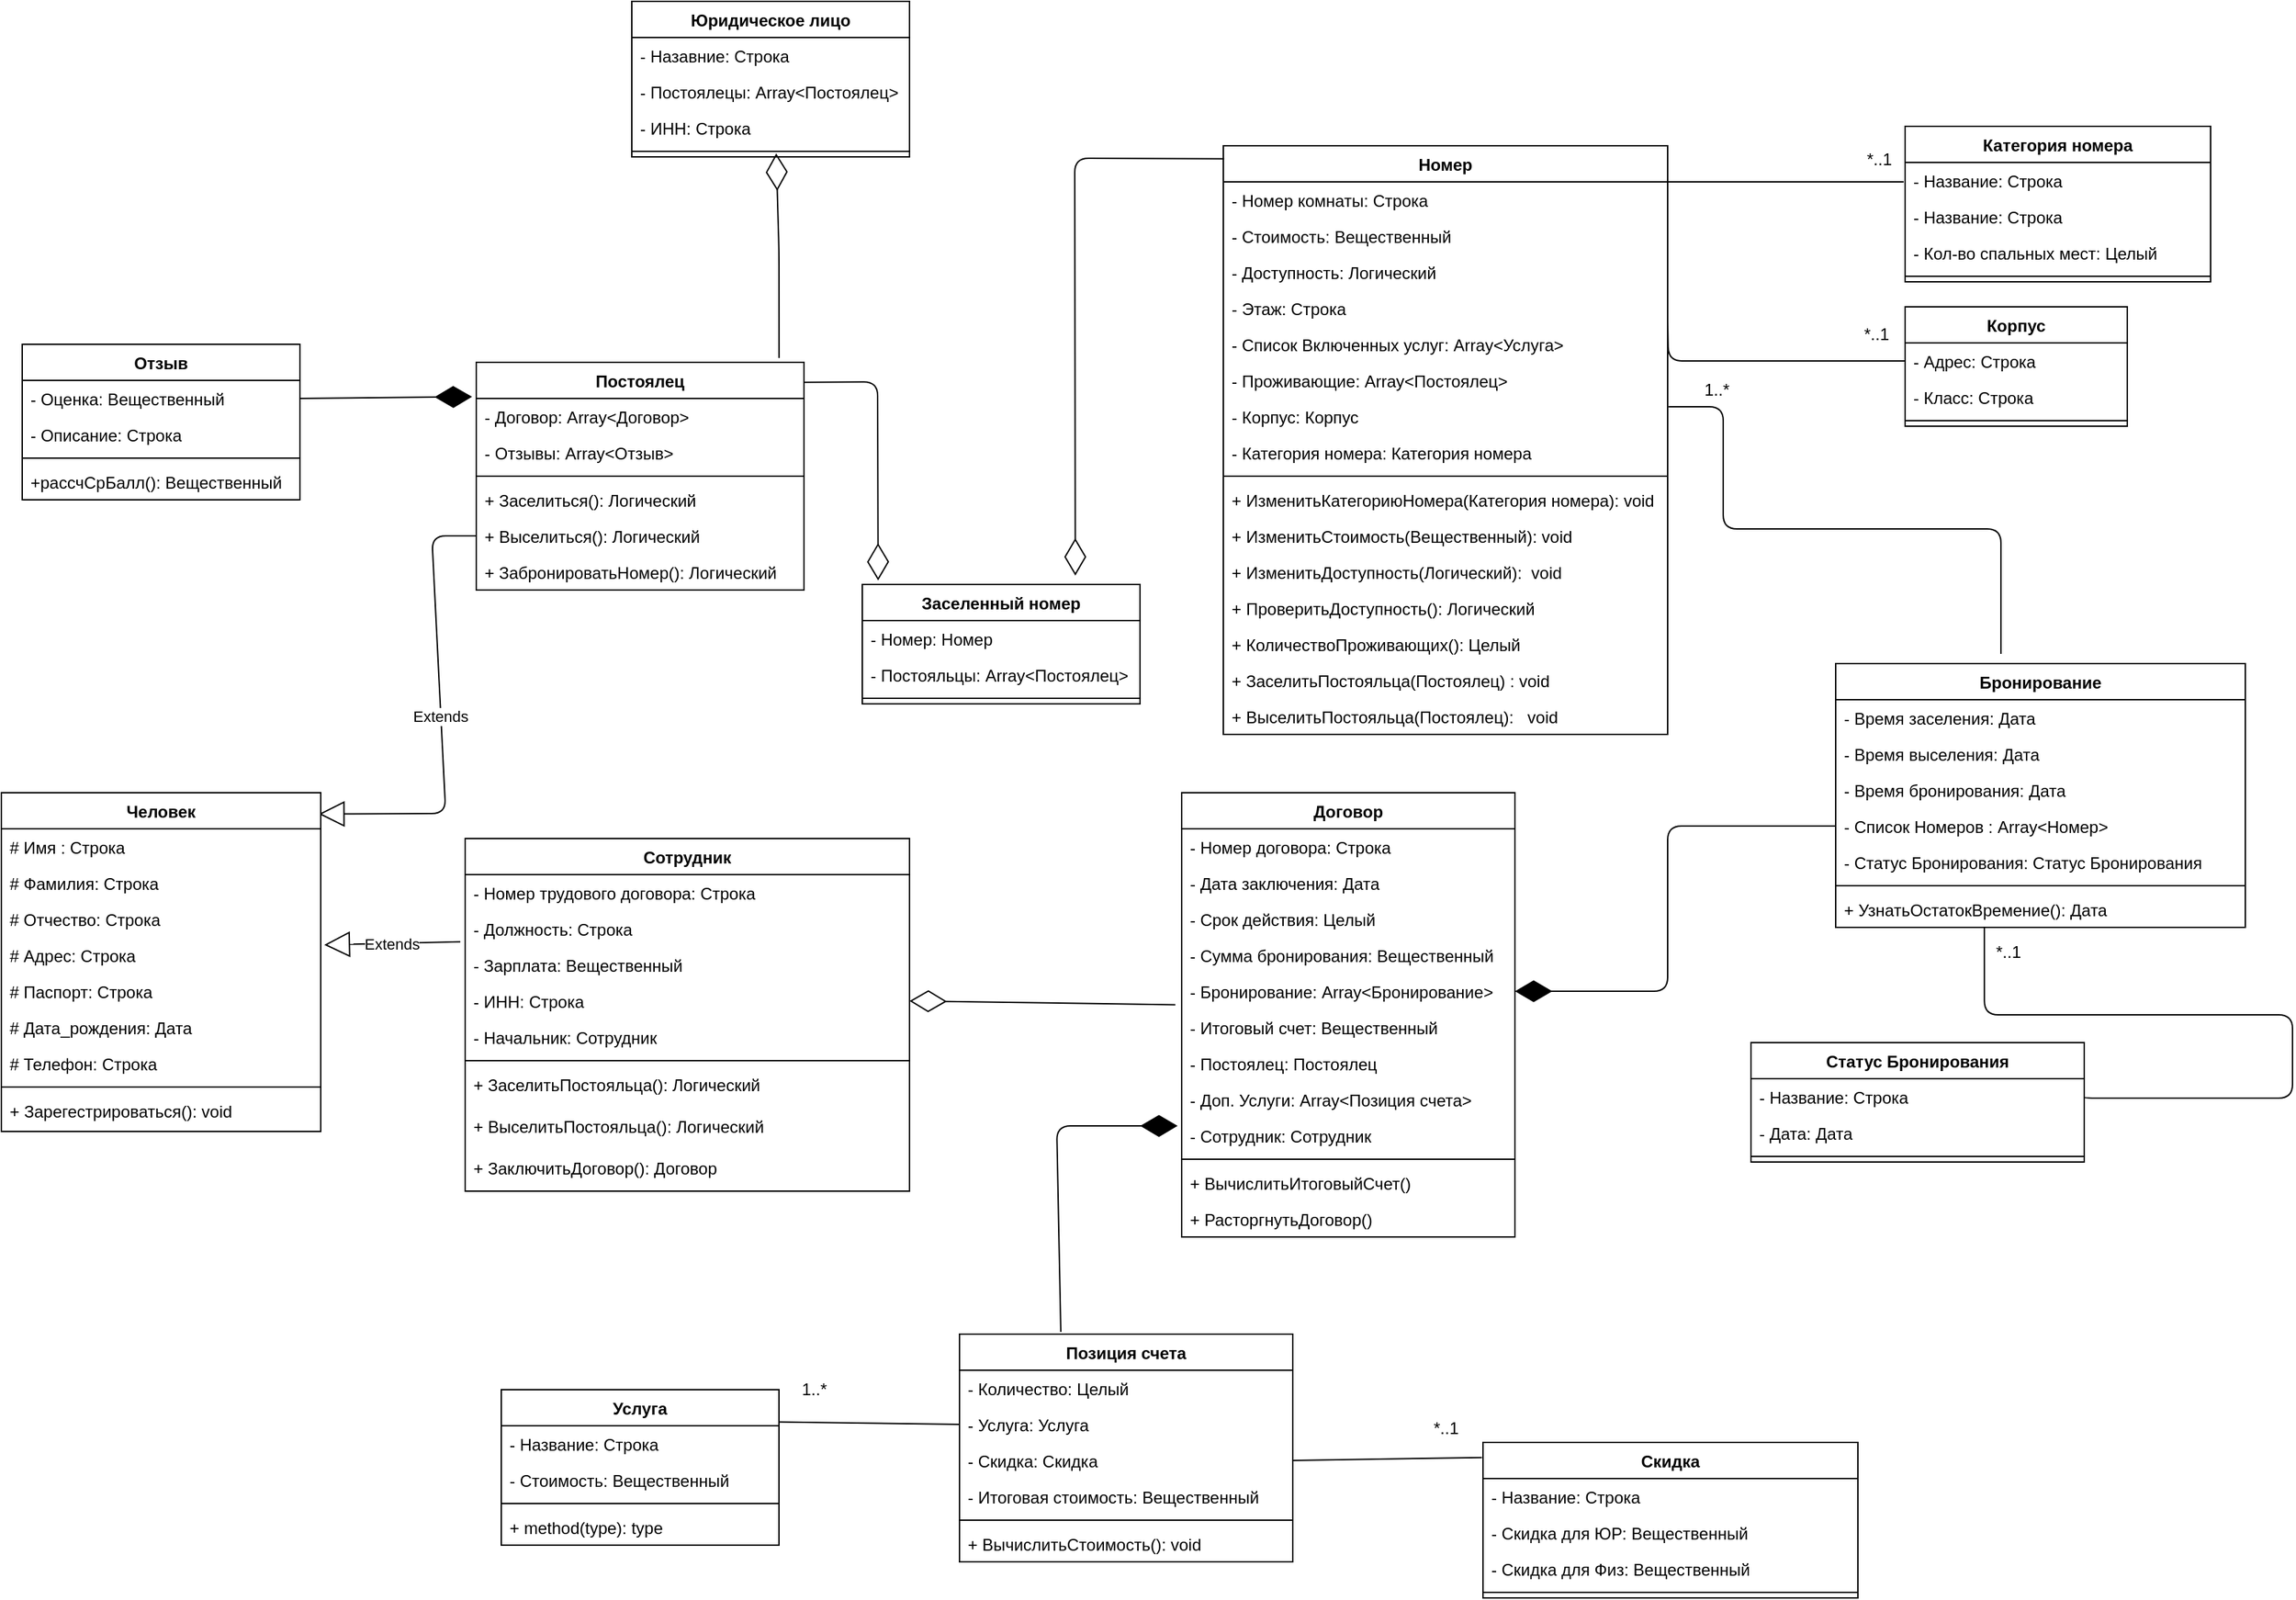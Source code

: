 <mxfile version="13.8.3" type="github">
  <diagram id="EH85qzDWQVyfbXiuArrS" name="ClassDiagram">
    <mxGraphModel dx="1680" dy="1626" grid="1" gridSize="10" guides="1" tooltips="1" connect="1" arrows="1" fold="1" page="1" pageScale="1" pageWidth="827" pageHeight="1169" math="0" shadow="0">
      <root>
        <mxCell id="0" />
        <mxCell id="1" parent="0" />
        <mxCell id="75Pp35tg5ylx49S4lADa-1" value="Номер" style="swimlane;fontStyle=1;align=center;verticalAlign=top;childLayout=stackLayout;horizontal=1;startSize=26;horizontalStack=0;resizeParent=1;resizeParentMax=0;resizeLast=0;collapsible=1;marginBottom=0;" parent="1" vertex="1">
          <mxGeometry x="640" y="14" width="320" height="424" as="geometry" />
        </mxCell>
        <mxCell id="75Pp35tg5ylx49S4lADa-2" value="- Номер комнаты: Строка" style="text;strokeColor=none;fillColor=none;align=left;verticalAlign=top;spacingLeft=4;spacingRight=4;overflow=hidden;rotatable=0;points=[[0,0.5],[1,0.5]];portConstraint=eastwest;" parent="75Pp35tg5ylx49S4lADa-1" vertex="1">
          <mxGeometry y="26" width="320" height="26" as="geometry" />
        </mxCell>
        <mxCell id="75Pp35tg5ylx49S4lADa-46" value="- Стоимость: Вещественный" style="text;strokeColor=none;fillColor=none;align=left;verticalAlign=top;spacingLeft=4;spacingRight=4;overflow=hidden;rotatable=0;points=[[0,0.5],[1,0.5]];portConstraint=eastwest;" parent="75Pp35tg5ylx49S4lADa-1" vertex="1">
          <mxGeometry y="52" width="320" height="26" as="geometry" />
        </mxCell>
        <mxCell id="T7MyWOEh3WLNHHNDLz0Q-10" value="- Доступность: Логический" style="text;strokeColor=none;fillColor=none;align=left;verticalAlign=top;spacingLeft=4;spacingRight=4;overflow=hidden;rotatable=0;points=[[0,0.5],[1,0.5]];portConstraint=eastwest;" parent="75Pp35tg5ylx49S4lADa-1" vertex="1">
          <mxGeometry y="78" width="320" height="26" as="geometry" />
        </mxCell>
        <mxCell id="75Pp35tg5ylx49S4lADa-45" value="- Этаж: Строка" style="text;strokeColor=none;fillColor=none;align=left;verticalAlign=top;spacingLeft=4;spacingRight=4;overflow=hidden;rotatable=0;points=[[0,0.5],[1,0.5]];portConstraint=eastwest;" parent="75Pp35tg5ylx49S4lADa-1" vertex="1">
          <mxGeometry y="104" width="320" height="26" as="geometry" />
        </mxCell>
        <mxCell id="T7MyWOEh3WLNHHNDLz0Q-55" value="- Список Включенных услуг: Array&lt;Услуга&gt;" style="text;strokeColor=none;fillColor=none;align=left;verticalAlign=top;spacingLeft=4;spacingRight=4;overflow=hidden;rotatable=0;points=[[0,0.5],[1,0.5]];portConstraint=eastwest;" parent="75Pp35tg5ylx49S4lADa-1" vertex="1">
          <mxGeometry y="130" width="320" height="26" as="geometry" />
        </mxCell>
        <mxCell id="T7MyWOEh3WLNHHNDLz0Q-24" value="- Проживающие: Array&lt;Постоялец&gt;" style="text;strokeColor=none;fillColor=none;align=left;verticalAlign=top;spacingLeft=4;spacingRight=4;overflow=hidden;rotatable=0;points=[[0,0.5],[1,0.5]];portConstraint=eastwest;" parent="75Pp35tg5ylx49S4lADa-1" vertex="1">
          <mxGeometry y="156" width="320" height="26" as="geometry" />
        </mxCell>
        <mxCell id="75Pp35tg5ylx49S4lADa-48" value="- Корпус: Корпус" style="text;strokeColor=none;fillColor=none;align=left;verticalAlign=top;spacingLeft=4;spacingRight=4;overflow=hidden;rotatable=0;points=[[0,0.5],[1,0.5]];portConstraint=eastwest;" parent="75Pp35tg5ylx49S4lADa-1" vertex="1">
          <mxGeometry y="182" width="320" height="26" as="geometry" />
        </mxCell>
        <mxCell id="T7MyWOEh3WLNHHNDLz0Q-11" value="- Категория номера: Категория номера" style="text;strokeColor=none;fillColor=none;align=left;verticalAlign=top;spacingLeft=4;spacingRight=4;overflow=hidden;rotatable=0;points=[[0,0.5],[1,0.5]];portConstraint=eastwest;" parent="75Pp35tg5ylx49S4lADa-1" vertex="1">
          <mxGeometry y="208" width="320" height="26" as="geometry" />
        </mxCell>
        <mxCell id="75Pp35tg5ylx49S4lADa-3" value="" style="line;strokeWidth=1;fillColor=none;align=left;verticalAlign=middle;spacingTop=-1;spacingLeft=3;spacingRight=3;rotatable=0;labelPosition=right;points=[];portConstraint=eastwest;" parent="75Pp35tg5ylx49S4lADa-1" vertex="1">
          <mxGeometry y="234" width="320" height="8" as="geometry" />
        </mxCell>
        <mxCell id="75Pp35tg5ylx49S4lADa-4" value="+ ИзменитьКатегориюНомера(Категория номера): void" style="text;strokeColor=none;fillColor=none;align=left;verticalAlign=top;spacingLeft=4;spacingRight=4;overflow=hidden;rotatable=0;points=[[0,0.5],[1,0.5]];portConstraint=eastwest;" parent="75Pp35tg5ylx49S4lADa-1" vertex="1">
          <mxGeometry y="242" width="320" height="26" as="geometry" />
        </mxCell>
        <mxCell id="T7MyWOEh3WLNHHNDLz0Q-13" value="+ ИзменитьСтоимость(Вещественный): void" style="text;strokeColor=none;fillColor=none;align=left;verticalAlign=top;spacingLeft=4;spacingRight=4;overflow=hidden;rotatable=0;points=[[0,0.5],[1,0.5]];portConstraint=eastwest;" parent="75Pp35tg5ylx49S4lADa-1" vertex="1">
          <mxGeometry y="268" width="320" height="26" as="geometry" />
        </mxCell>
        <mxCell id="T7MyWOEh3WLNHHNDLz0Q-14" value="+ ИзменитьДоступность(Логический):  void" style="text;strokeColor=none;fillColor=none;align=left;verticalAlign=top;spacingLeft=4;spacingRight=4;overflow=hidden;rotatable=0;points=[[0,0.5],[1,0.5]];portConstraint=eastwest;" parent="75Pp35tg5ylx49S4lADa-1" vertex="1">
          <mxGeometry y="294" width="320" height="26" as="geometry" />
        </mxCell>
        <mxCell id="T7MyWOEh3WLNHHNDLz0Q-15" value="+ ПроверитьДоступность(): Логический" style="text;strokeColor=none;fillColor=none;align=left;verticalAlign=top;spacingLeft=4;spacingRight=4;overflow=hidden;rotatable=0;points=[[0,0.5],[1,0.5]];portConstraint=eastwest;" parent="75Pp35tg5ylx49S4lADa-1" vertex="1">
          <mxGeometry y="320" width="320" height="26" as="geometry" />
        </mxCell>
        <mxCell id="T7MyWOEh3WLNHHNDLz0Q-25" value="+ КоличествоПроживающих(): Целый" style="text;strokeColor=none;fillColor=none;align=left;verticalAlign=top;spacingLeft=4;spacingRight=4;overflow=hidden;rotatable=0;points=[[0,0.5],[1,0.5]];portConstraint=eastwest;" parent="75Pp35tg5ylx49S4lADa-1" vertex="1">
          <mxGeometry y="346" width="320" height="26" as="geometry" />
        </mxCell>
        <mxCell id="T7MyWOEh3WLNHHNDLz0Q-26" value="+ ЗаселитьПостояльца(Постоялец) : void" style="text;strokeColor=none;fillColor=none;align=left;verticalAlign=top;spacingLeft=4;spacingRight=4;overflow=hidden;rotatable=0;points=[[0,0.5],[1,0.5]];portConstraint=eastwest;" parent="75Pp35tg5ylx49S4lADa-1" vertex="1">
          <mxGeometry y="372" width="320" height="26" as="geometry" />
        </mxCell>
        <mxCell id="T7MyWOEh3WLNHHNDLz0Q-27" value="+ ВыселитьПостояльца(Постоялец):   void" style="text;strokeColor=none;fillColor=none;align=left;verticalAlign=top;spacingLeft=4;spacingRight=4;overflow=hidden;rotatable=0;points=[[0,0.5],[1,0.5]];portConstraint=eastwest;" parent="75Pp35tg5ylx49S4lADa-1" vertex="1">
          <mxGeometry y="398" width="320" height="26" as="geometry" />
        </mxCell>
        <mxCell id="T7MyWOEh3WLNHHNDLz0Q-1" value="Extends" style="endArrow=block;endSize=16;endFill=0;html=1;exitX=0;exitY=0.5;exitDx=0;exitDy=0;entryX=0.994;entryY=0.063;entryDx=0;entryDy=0;entryPerimeter=0;" parent="1" source="T7MyWOEh3WLNHHNDLz0Q-4" target="YIouu2c4t1Xl3zVNgRc_-1" edge="1">
          <mxGeometry width="160" relative="1" as="geometry">
            <mxPoint x="160" y="280" as="sourcePoint" />
            <mxPoint x="166" y="406" as="targetPoint" />
            <Array as="points">
              <mxPoint x="70" y="295" />
              <mxPoint x="80" y="495" />
            </Array>
          </mxGeometry>
        </mxCell>
        <mxCell id="T7MyWOEh3WLNHHNDLz0Q-6" value="Extends" style="endArrow=block;endSize=16;endFill=0;html=1;exitX=-0.011;exitY=0.862;exitDx=0;exitDy=0;entryX=1.011;entryY=0.215;entryDx=0;entryDy=0;entryPerimeter=0;exitPerimeter=0;" parent="1" source="YIouu2c4t1Xl3zVNgRc_-17" target="YIouu2c4t1Xl3zVNgRc_-8" edge="1">
          <mxGeometry width="160" relative="1" as="geometry">
            <mxPoint x="325.14" y="367" as="sourcePoint" />
            <mxPoint x="180.0" y="584.01" as="targetPoint" />
          </mxGeometry>
        </mxCell>
        <mxCell id="T7MyWOEh3WLNHHNDLz0Q-30" value="Бронирование" style="swimlane;fontStyle=1;align=center;verticalAlign=top;childLayout=stackLayout;horizontal=1;startSize=26;horizontalStack=0;resizeParent=1;resizeParentMax=0;resizeLast=0;collapsible=1;marginBottom=0;" parent="1" vertex="1">
          <mxGeometry x="1081" y="387" width="295" height="190" as="geometry" />
        </mxCell>
        <mxCell id="T7MyWOEh3WLNHHNDLz0Q-31" value="- Время заселения: Дата" style="text;strokeColor=none;fillColor=none;align=left;verticalAlign=top;spacingLeft=4;spacingRight=4;overflow=hidden;rotatable=0;points=[[0,0.5],[1,0.5]];portConstraint=eastwest;" parent="T7MyWOEh3WLNHHNDLz0Q-30" vertex="1">
          <mxGeometry y="26" width="295" height="26" as="geometry" />
        </mxCell>
        <mxCell id="T7MyWOEh3WLNHHNDLz0Q-36" value="- Время выселения: Дата" style="text;strokeColor=none;fillColor=none;align=left;verticalAlign=top;spacingLeft=4;spacingRight=4;overflow=hidden;rotatable=0;points=[[0,0.5],[1,0.5]];portConstraint=eastwest;" parent="T7MyWOEh3WLNHHNDLz0Q-30" vertex="1">
          <mxGeometry y="52" width="295" height="26" as="geometry" />
        </mxCell>
        <mxCell id="T7MyWOEh3WLNHHNDLz0Q-37" value="- Время бронирования: Дата" style="text;strokeColor=none;fillColor=none;align=left;verticalAlign=top;spacingLeft=4;spacingRight=4;overflow=hidden;rotatable=0;points=[[0,0.5],[1,0.5]];portConstraint=eastwest;" parent="T7MyWOEh3WLNHHNDLz0Q-30" vertex="1">
          <mxGeometry y="78" width="295" height="26" as="geometry" />
        </mxCell>
        <mxCell id="T7MyWOEh3WLNHHNDLz0Q-39" value="- Список Номеров : Array&lt;Номер&gt;" style="text;strokeColor=none;fillColor=none;align=left;verticalAlign=top;spacingLeft=4;spacingRight=4;overflow=hidden;rotatable=0;points=[[0,0.5],[1,0.5]];portConstraint=eastwest;" parent="T7MyWOEh3WLNHHNDLz0Q-30" vertex="1">
          <mxGeometry y="104" width="295" height="26" as="geometry" />
        </mxCell>
        <mxCell id="T7MyWOEh3WLNHHNDLz0Q-42" value="- Статус Бронирования: Статус Бронирования" style="text;strokeColor=none;fillColor=none;align=left;verticalAlign=top;spacingLeft=4;spacingRight=4;overflow=hidden;rotatable=0;points=[[0,0.5],[1,0.5]];portConstraint=eastwest;" parent="T7MyWOEh3WLNHHNDLz0Q-30" vertex="1">
          <mxGeometry y="130" width="295" height="26" as="geometry" />
        </mxCell>
        <mxCell id="T7MyWOEh3WLNHHNDLz0Q-32" value="" style="line;strokeWidth=1;fillColor=none;align=left;verticalAlign=middle;spacingTop=-1;spacingLeft=3;spacingRight=3;rotatable=0;labelPosition=right;points=[];portConstraint=eastwest;" parent="T7MyWOEh3WLNHHNDLz0Q-30" vertex="1">
          <mxGeometry y="156" width="295" height="8" as="geometry" />
        </mxCell>
        <mxCell id="T7MyWOEh3WLNHHNDLz0Q-35" value="+ УзнатьОстатокВремение(): Дата" style="text;strokeColor=none;fillColor=none;align=left;verticalAlign=top;spacingLeft=4;spacingRight=4;overflow=hidden;rotatable=0;points=[[0,0.5],[1,0.5]];portConstraint=eastwest;" parent="T7MyWOEh3WLNHHNDLz0Q-30" vertex="1">
          <mxGeometry y="164" width="295" height="26" as="geometry" />
        </mxCell>
        <mxCell id="T7MyWOEh3WLNHHNDLz0Q-17" value="Юридическое лицо" style="swimlane;fontStyle=1;align=center;verticalAlign=top;childLayout=stackLayout;horizontal=1;startSize=26;horizontalStack=0;resizeParent=1;resizeParentMax=0;resizeLast=0;collapsible=1;marginBottom=0;" parent="1" vertex="1">
          <mxGeometry x="214" y="-90" width="200" height="112" as="geometry" />
        </mxCell>
        <mxCell id="T7MyWOEh3WLNHHNDLz0Q-18" value="- Назавние: Строка" style="text;strokeColor=none;fillColor=none;align=left;verticalAlign=top;spacingLeft=4;spacingRight=4;overflow=hidden;rotatable=0;points=[[0,0.5],[1,0.5]];portConstraint=eastwest;" parent="T7MyWOEh3WLNHHNDLz0Q-17" vertex="1">
          <mxGeometry y="26" width="200" height="26" as="geometry" />
        </mxCell>
        <mxCell id="Jc_IYQ02b9zDn7LcylZJ-4" value="- Постоялецы: Array&lt;Постоялец&gt;" style="text;strokeColor=none;fillColor=none;align=left;verticalAlign=top;spacingLeft=4;spacingRight=4;overflow=hidden;rotatable=0;points=[[0,0.5],[1,0.5]];portConstraint=eastwest;" parent="T7MyWOEh3WLNHHNDLz0Q-17" vertex="1">
          <mxGeometry y="52" width="200" height="26" as="geometry" />
        </mxCell>
        <mxCell id="T7MyWOEh3WLNHHNDLz0Q-19" value="- ИНН: Строка" style="text;strokeColor=none;fillColor=none;align=left;verticalAlign=top;spacingLeft=4;spacingRight=4;overflow=hidden;rotatable=0;points=[[0,0.5],[1,0.5]];portConstraint=eastwest;" parent="T7MyWOEh3WLNHHNDLz0Q-17" vertex="1">
          <mxGeometry y="78" width="200" height="26" as="geometry" />
        </mxCell>
        <mxCell id="T7MyWOEh3WLNHHNDLz0Q-21" value="" style="line;strokeWidth=1;fillColor=none;align=left;verticalAlign=middle;spacingTop=-1;spacingLeft=3;spacingRight=3;rotatable=0;labelPosition=right;points=[];portConstraint=eastwest;" parent="T7MyWOEh3WLNHHNDLz0Q-17" vertex="1">
          <mxGeometry y="104" width="200" height="8" as="geometry" />
        </mxCell>
        <mxCell id="75Pp35tg5ylx49S4lADa-49" value="Категория номера" style="swimlane;fontStyle=1;align=center;verticalAlign=top;childLayout=stackLayout;horizontal=1;startSize=26;horizontalStack=0;resizeParent=1;resizeParentMax=0;resizeLast=0;collapsible=1;marginBottom=0;" parent="1" vertex="1">
          <mxGeometry x="1131" width="220" height="112" as="geometry" />
        </mxCell>
        <mxCell id="Jc_IYQ02b9zDn7LcylZJ-35" value="- Название: Строка" style="text;strokeColor=none;fillColor=none;align=left;verticalAlign=top;spacingLeft=4;spacingRight=4;overflow=hidden;rotatable=0;points=[[0,0.5],[1,0.5]];portConstraint=eastwest;" parent="75Pp35tg5ylx49S4lADa-49" vertex="1">
          <mxGeometry y="26" width="220" height="26" as="geometry" />
        </mxCell>
        <mxCell id="75Pp35tg5ylx49S4lADa-50" value="- Название: Строка" style="text;strokeColor=none;fillColor=none;align=left;verticalAlign=top;spacingLeft=4;spacingRight=4;overflow=hidden;rotatable=0;points=[[0,0.5],[1,0.5]];portConstraint=eastwest;" parent="75Pp35tg5ylx49S4lADa-49" vertex="1">
          <mxGeometry y="52" width="220" height="26" as="geometry" />
        </mxCell>
        <mxCell id="75Pp35tg5ylx49S4lADa-53" value="- Кол-во спальных мест: Целый" style="text;strokeColor=none;fillColor=none;align=left;verticalAlign=top;spacingLeft=4;spacingRight=4;overflow=hidden;rotatable=0;points=[[0,0.5],[1,0.5]];portConstraint=eastwest;" parent="75Pp35tg5ylx49S4lADa-49" vertex="1">
          <mxGeometry y="78" width="220" height="26" as="geometry" />
        </mxCell>
        <mxCell id="75Pp35tg5ylx49S4lADa-51" value="" style="line;strokeWidth=1;fillColor=none;align=left;verticalAlign=middle;spacingTop=-1;spacingLeft=3;spacingRight=3;rotatable=0;labelPosition=right;points=[];portConstraint=eastwest;" parent="75Pp35tg5ylx49S4lADa-49" vertex="1">
          <mxGeometry y="104" width="220" height="8" as="geometry" />
        </mxCell>
        <mxCell id="T7MyWOEh3WLNHHNDLz0Q-43" value="Статус Бронирования" style="swimlane;fontStyle=1;align=center;verticalAlign=top;childLayout=stackLayout;horizontal=1;startSize=26;horizontalStack=0;resizeParent=1;resizeParentMax=0;resizeLast=0;collapsible=1;marginBottom=0;" parent="1" vertex="1">
          <mxGeometry x="1020" y="660" width="240" height="86" as="geometry" />
        </mxCell>
        <mxCell id="T7MyWOEh3WLNHHNDLz0Q-47" value="- Название: Строка" style="text;strokeColor=none;fillColor=none;align=left;verticalAlign=top;spacingLeft=4;spacingRight=4;overflow=hidden;rotatable=0;points=[[0,0.5],[1,0.5]];portConstraint=eastwest;" parent="T7MyWOEh3WLNHHNDLz0Q-43" vertex="1">
          <mxGeometry y="26" width="240" height="26" as="geometry" />
        </mxCell>
        <mxCell id="T7MyWOEh3WLNHHNDLz0Q-48" value="- Дата: Дата" style="text;strokeColor=none;fillColor=none;align=left;verticalAlign=top;spacingLeft=4;spacingRight=4;overflow=hidden;rotatable=0;points=[[0,0.5],[1,0.5]];portConstraint=eastwest;" parent="T7MyWOEh3WLNHHNDLz0Q-43" vertex="1">
          <mxGeometry y="52" width="240" height="26" as="geometry" />
        </mxCell>
        <mxCell id="T7MyWOEh3WLNHHNDLz0Q-45" value="" style="line;strokeWidth=1;fillColor=none;align=left;verticalAlign=middle;spacingTop=-1;spacingLeft=3;spacingRight=3;rotatable=0;labelPosition=right;points=[];portConstraint=eastwest;" parent="T7MyWOEh3WLNHHNDLz0Q-43" vertex="1">
          <mxGeometry y="78" width="240" height="8" as="geometry" />
        </mxCell>
        <mxCell id="T7MyWOEh3WLNHHNDLz0Q-70" value="" style="endArrow=none;html=1;entryX=0;entryY=0.5;entryDx=0;entryDy=0;exitX=0.995;exitY=-0.108;exitDx=0;exitDy=0;exitPerimeter=0;" parent="1" source="T7MyWOEh3WLNHHNDLz0Q-61" target="T7MyWOEh3WLNHHNDLz0Q-68" edge="1">
          <mxGeometry width="50" height="50" relative="1" as="geometry">
            <mxPoint x="390" y="1010" as="sourcePoint" />
            <mxPoint x="440" y="960" as="targetPoint" />
          </mxGeometry>
        </mxCell>
        <mxCell id="T7MyWOEh3WLNHHNDLz0Q-71" value="" style="endArrow=none;html=1;entryX=-0.003;entryY=0.097;entryDx=0;entryDy=0;exitX=1;exitY=0.5;exitDx=0;exitDy=0;entryPerimeter=0;" parent="1" source="T7MyWOEh3WLNHHNDLz0Q-69" target="75Pp35tg5ylx49S4lADa-17" edge="1">
          <mxGeometry width="50" height="50" relative="1" as="geometry">
            <mxPoint x="700.0" y="923.998" as="sourcePoint" />
            <mxPoint x="805.2" y="1000.55" as="targetPoint" />
          </mxGeometry>
        </mxCell>
        <mxCell id="75Pp35tg5ylx49S4lADa-9" value="Отзыв" style="swimlane;fontStyle=1;align=center;verticalAlign=top;childLayout=stackLayout;horizontal=1;startSize=26;horizontalStack=0;resizeParent=1;resizeParentMax=0;resizeLast=0;collapsible=1;marginBottom=0;" parent="1" vertex="1">
          <mxGeometry x="-225" y="157" width="200" height="112" as="geometry" />
        </mxCell>
        <mxCell id="75Pp35tg5ylx49S4lADa-10" value="- Оценка: Вещественный" style="text;strokeColor=none;fillColor=none;align=left;verticalAlign=top;spacingLeft=4;spacingRight=4;overflow=hidden;rotatable=0;points=[[0,0.5],[1,0.5]];portConstraint=eastwest;" parent="75Pp35tg5ylx49S4lADa-9" vertex="1">
          <mxGeometry y="26" width="200" height="26" as="geometry" />
        </mxCell>
        <mxCell id="T7MyWOEh3WLNHHNDLz0Q-2" value="- Описание: Строка" style="text;strokeColor=none;fillColor=none;align=left;verticalAlign=top;spacingLeft=4;spacingRight=4;overflow=hidden;rotatable=0;points=[[0,0.5],[1,0.5]];portConstraint=eastwest;" parent="75Pp35tg5ylx49S4lADa-9" vertex="1">
          <mxGeometry y="52" width="200" height="26" as="geometry" />
        </mxCell>
        <mxCell id="75Pp35tg5ylx49S4lADa-11" value="" style="line;strokeWidth=1;fillColor=none;align=left;verticalAlign=middle;spacingTop=-1;spacingLeft=3;spacingRight=3;rotatable=0;labelPosition=right;points=[];portConstraint=eastwest;" parent="75Pp35tg5ylx49S4lADa-9" vertex="1">
          <mxGeometry y="78" width="200" height="8" as="geometry" />
        </mxCell>
        <mxCell id="75Pp35tg5ylx49S4lADa-12" value="+рассчСрБалл(): Вещественный" style="text;strokeColor=none;fillColor=none;align=left;verticalAlign=top;spacingLeft=4;spacingRight=4;overflow=hidden;rotatable=0;points=[[0,0.5],[1,0.5]];portConstraint=eastwest;" parent="75Pp35tg5ylx49S4lADa-9" vertex="1">
          <mxGeometry y="86" width="200" height="26" as="geometry" />
        </mxCell>
        <mxCell id="75Pp35tg5ylx49S4lADa-13" value="Постоялец" style="swimlane;fontStyle=1;align=center;verticalAlign=top;childLayout=stackLayout;horizontal=1;startSize=26;horizontalStack=0;resizeParent=1;resizeParentMax=0;resizeLast=0;collapsible=1;marginBottom=0;" parent="1" vertex="1">
          <mxGeometry x="102" y="170" width="236" height="164" as="geometry" />
        </mxCell>
        <mxCell id="Jc_IYQ02b9zDn7LcylZJ-14" value="- Договор: Array&lt;Договор&gt;" style="text;strokeColor=none;fillColor=none;align=left;verticalAlign=top;spacingLeft=4;spacingRight=4;overflow=hidden;rotatable=0;points=[[0,0.5],[1,0.5]];portConstraint=eastwest;" parent="75Pp35tg5ylx49S4lADa-13" vertex="1">
          <mxGeometry y="26" width="236" height="26" as="geometry" />
        </mxCell>
        <mxCell id="Jc_IYQ02b9zDn7LcylZJ-5" value="- Отзывы: Array&lt;Отзыв&gt;" style="text;strokeColor=none;fillColor=none;align=left;verticalAlign=top;spacingLeft=4;spacingRight=4;overflow=hidden;rotatable=0;points=[[0,0.5],[1,0.5]];portConstraint=eastwest;" parent="75Pp35tg5ylx49S4lADa-13" vertex="1">
          <mxGeometry y="52" width="236" height="26" as="geometry" />
        </mxCell>
        <mxCell id="75Pp35tg5ylx49S4lADa-15" value="" style="line;strokeWidth=1;fillColor=none;align=left;verticalAlign=middle;spacingTop=-1;spacingLeft=3;spacingRight=3;rotatable=0;labelPosition=right;points=[];portConstraint=eastwest;" parent="75Pp35tg5ylx49S4lADa-13" vertex="1">
          <mxGeometry y="78" width="236" height="8" as="geometry" />
        </mxCell>
        <mxCell id="75Pp35tg5ylx49S4lADa-16" value="+ Заселиться(): Логический" style="text;strokeColor=none;fillColor=none;align=left;verticalAlign=top;spacingLeft=4;spacingRight=4;overflow=hidden;rotatable=0;points=[[0,0.5],[1,0.5]];portConstraint=eastwest;" parent="75Pp35tg5ylx49S4lADa-13" vertex="1">
          <mxGeometry y="86" width="236" height="26" as="geometry" />
        </mxCell>
        <mxCell id="T7MyWOEh3WLNHHNDLz0Q-4" value="+ Выселиться(): Логический" style="text;strokeColor=none;fillColor=none;align=left;verticalAlign=top;spacingLeft=4;spacingRight=4;overflow=hidden;rotatable=0;points=[[0,0.5],[1,0.5]];portConstraint=eastwest;" parent="75Pp35tg5ylx49S4lADa-13" vertex="1">
          <mxGeometry y="112" width="236" height="26" as="geometry" />
        </mxCell>
        <mxCell id="T7MyWOEh3WLNHHNDLz0Q-5" value="+ ЗабронироватьНомер(): Логический" style="text;strokeColor=none;fillColor=none;align=left;verticalAlign=top;spacingLeft=4;spacingRight=4;overflow=hidden;rotatable=0;points=[[0,0.5],[1,0.5]];portConstraint=eastwest;" parent="75Pp35tg5ylx49S4lADa-13" vertex="1">
          <mxGeometry y="138" width="236" height="26" as="geometry" />
        </mxCell>
        <mxCell id="75Pp35tg5ylx49S4lADa-21" value="Договор" style="swimlane;fontStyle=1;align=center;verticalAlign=top;childLayout=stackLayout;horizontal=1;startSize=26;horizontalStack=0;resizeParent=1;resizeParentMax=0;resizeLast=0;collapsible=1;marginBottom=0;" parent="1" vertex="1">
          <mxGeometry x="610" y="480" width="240" height="320" as="geometry" />
        </mxCell>
        <mxCell id="75Pp35tg5ylx49S4lADa-22" value="- Номер договора: Строка" style="text;strokeColor=none;fillColor=none;align=left;verticalAlign=top;spacingLeft=4;spacingRight=4;overflow=hidden;rotatable=0;points=[[0,0.5],[1,0.5]];portConstraint=eastwest;" parent="75Pp35tg5ylx49S4lADa-21" vertex="1">
          <mxGeometry y="26" width="240" height="26" as="geometry" />
        </mxCell>
        <mxCell id="75Pp35tg5ylx49S4lADa-29" value="- Дата заключения: Дата" style="text;strokeColor=none;fillColor=none;align=left;verticalAlign=top;spacingLeft=4;spacingRight=4;overflow=hidden;rotatable=0;points=[[0,0.5],[1,0.5]];portConstraint=eastwest;" parent="75Pp35tg5ylx49S4lADa-21" vertex="1">
          <mxGeometry y="52" width="240" height="26" as="geometry" />
        </mxCell>
        <mxCell id="75Pp35tg5ylx49S4lADa-30" value="- Срок действия: Целый" style="text;strokeColor=none;fillColor=none;align=left;verticalAlign=top;spacingLeft=4;spacingRight=4;overflow=hidden;rotatable=0;points=[[0,0.5],[1,0.5]];portConstraint=eastwest;" parent="75Pp35tg5ylx49S4lADa-21" vertex="1">
          <mxGeometry y="78" width="240" height="26" as="geometry" />
        </mxCell>
        <mxCell id="75Pp35tg5ylx49S4lADa-31" value="- Сумма бронирования: Вещественный" style="text;strokeColor=none;fillColor=none;align=left;verticalAlign=top;spacingLeft=4;spacingRight=4;overflow=hidden;rotatable=0;points=[[0,0.5],[1,0.5]];portConstraint=eastwest;" parent="75Pp35tg5ylx49S4lADa-21" vertex="1">
          <mxGeometry y="104" width="240" height="26" as="geometry" />
        </mxCell>
        <mxCell id="Jc_IYQ02b9zDn7LcylZJ-19" value="- Бронирование: Array&lt;Бронирование&gt;" style="text;strokeColor=none;fillColor=none;align=left;verticalAlign=top;spacingLeft=4;spacingRight=4;overflow=hidden;rotatable=0;points=[[0,0.5],[1,0.5]];portConstraint=eastwest;" parent="75Pp35tg5ylx49S4lADa-21" vertex="1">
          <mxGeometry y="130" width="240" height="26" as="geometry" />
        </mxCell>
        <mxCell id="75Pp35tg5ylx49S4lADa-32" value="- Итоговый счет: Вещественный" style="text;strokeColor=none;fillColor=none;align=left;verticalAlign=top;spacingLeft=4;spacingRight=4;overflow=hidden;rotatable=0;points=[[0,0.5],[1,0.5]];portConstraint=eastwest;" parent="75Pp35tg5ylx49S4lADa-21" vertex="1">
          <mxGeometry y="156" width="240" height="26" as="geometry" />
        </mxCell>
        <mxCell id="75Pp35tg5ylx49S4lADa-43" value="- Постоялец: Постоялец" style="text;strokeColor=none;fillColor=none;align=left;verticalAlign=top;spacingLeft=4;spacingRight=4;overflow=hidden;rotatable=0;points=[[0,0.5],[1,0.5]];portConstraint=eastwest;" parent="75Pp35tg5ylx49S4lADa-21" vertex="1">
          <mxGeometry y="182" width="240" height="26" as="geometry" />
        </mxCell>
        <mxCell id="T7MyWOEh3WLNHHNDLz0Q-73" value="- Доп. Услуги: Array&lt;Позиция счета&gt;" style="text;strokeColor=none;fillColor=none;align=left;verticalAlign=top;spacingLeft=4;spacingRight=4;overflow=hidden;rotatable=0;points=[[0,0.5],[1,0.5]];portConstraint=eastwest;" parent="75Pp35tg5ylx49S4lADa-21" vertex="1">
          <mxGeometry y="208" width="240" height="26" as="geometry" />
        </mxCell>
        <mxCell id="75Pp35tg5ylx49S4lADa-44" value="- Сотрудник: Сотрудник" style="text;strokeColor=none;fillColor=none;align=left;verticalAlign=top;spacingLeft=4;spacingRight=4;overflow=hidden;rotatable=0;points=[[0,0.5],[1,0.5]];portConstraint=eastwest;" parent="75Pp35tg5ylx49S4lADa-21" vertex="1">
          <mxGeometry y="234" width="240" height="26" as="geometry" />
        </mxCell>
        <mxCell id="75Pp35tg5ylx49S4lADa-23" value="" style="line;strokeWidth=1;fillColor=none;align=left;verticalAlign=middle;spacingTop=-1;spacingLeft=3;spacingRight=3;rotatable=0;labelPosition=right;points=[];portConstraint=eastwest;" parent="75Pp35tg5ylx49S4lADa-21" vertex="1">
          <mxGeometry y="260" width="240" height="8" as="geometry" />
        </mxCell>
        <mxCell id="75Pp35tg5ylx49S4lADa-24" value="+ ВычислитьИтоговыйСчет()" style="text;strokeColor=none;fillColor=none;align=left;verticalAlign=top;spacingLeft=4;spacingRight=4;overflow=hidden;rotatable=0;points=[[0,0.5],[1,0.5]];portConstraint=eastwest;" parent="75Pp35tg5ylx49S4lADa-21" vertex="1">
          <mxGeometry y="268" width="240" height="26" as="geometry" />
        </mxCell>
        <mxCell id="75Pp35tg5ylx49S4lADa-33" value="+ РасторгнутьДоговор()" style="text;strokeColor=none;fillColor=none;align=left;verticalAlign=top;spacingLeft=4;spacingRight=4;overflow=hidden;rotatable=0;points=[[0,0.5],[1,0.5]];portConstraint=eastwest;" parent="75Pp35tg5ylx49S4lADa-21" vertex="1">
          <mxGeometry y="294" width="240" height="26" as="geometry" />
        </mxCell>
        <mxCell id="Jc_IYQ02b9zDn7LcylZJ-3" value="" style="endArrow=diamondThin;endFill=1;endSize=24;html=1;exitX=1;exitY=0.5;exitDx=0;exitDy=0;entryX=-0.013;entryY=0.151;entryDx=0;entryDy=0;entryPerimeter=0;" parent="1" source="75Pp35tg5ylx49S4lADa-10" target="75Pp35tg5ylx49S4lADa-13" edge="1">
          <mxGeometry width="160" relative="1" as="geometry">
            <mxPoint x="30" y="220" as="sourcePoint" />
            <mxPoint x="190" y="220" as="targetPoint" />
          </mxGeometry>
        </mxCell>
        <mxCell id="75Pp35tg5ylx49S4lADa-5" value="Корпус" style="swimlane;fontStyle=1;align=center;verticalAlign=top;childLayout=stackLayout;horizontal=1;startSize=26;horizontalStack=0;resizeParent=1;resizeParentMax=0;resizeLast=0;collapsible=1;marginBottom=0;" parent="1" vertex="1">
          <mxGeometry x="1131" y="130" width="160" height="86" as="geometry" />
        </mxCell>
        <mxCell id="75Pp35tg5ylx49S4lADa-6" value="- Адрес: Строка" style="text;strokeColor=none;fillColor=none;align=left;verticalAlign=top;spacingLeft=4;spacingRight=4;overflow=hidden;rotatable=0;points=[[0,0.5],[1,0.5]];portConstraint=eastwest;" parent="75Pp35tg5ylx49S4lADa-5" vertex="1">
          <mxGeometry y="26" width="160" height="26" as="geometry" />
        </mxCell>
        <mxCell id="75Pp35tg5ylx49S4lADa-47" value="- Класс: Строка " style="text;strokeColor=none;fillColor=none;align=left;verticalAlign=top;spacingLeft=4;spacingRight=4;overflow=hidden;rotatable=0;points=[[0,0.5],[1,0.5]];portConstraint=eastwest;" parent="75Pp35tg5ylx49S4lADa-5" vertex="1">
          <mxGeometry y="52" width="160" height="26" as="geometry" />
        </mxCell>
        <mxCell id="75Pp35tg5ylx49S4lADa-7" value="" style="line;strokeWidth=1;fillColor=none;align=left;verticalAlign=middle;spacingTop=-1;spacingLeft=3;spacingRight=3;rotatable=0;labelPosition=right;points=[];portConstraint=eastwest;" parent="75Pp35tg5ylx49S4lADa-5" vertex="1">
          <mxGeometry y="78" width="160" height="8" as="geometry" />
        </mxCell>
        <mxCell id="T7MyWOEh3WLNHHNDLz0Q-56" value="Позиция счета" style="swimlane;fontStyle=1;align=center;verticalAlign=top;childLayout=stackLayout;horizontal=1;startSize=26;horizontalStack=0;resizeParent=1;resizeParentMax=0;resizeLast=0;collapsible=1;marginBottom=0;" parent="1" vertex="1">
          <mxGeometry x="450" y="870" width="240" height="164" as="geometry" />
        </mxCell>
        <mxCell id="T7MyWOEh3WLNHHNDLz0Q-57" value="- Количество: Целый" style="text;strokeColor=none;fillColor=none;align=left;verticalAlign=top;spacingLeft=4;spacingRight=4;overflow=hidden;rotatable=0;points=[[0,0.5],[1,0.5]];portConstraint=eastwest;" parent="T7MyWOEh3WLNHHNDLz0Q-56" vertex="1">
          <mxGeometry y="26" width="240" height="26" as="geometry" />
        </mxCell>
        <mxCell id="T7MyWOEh3WLNHHNDLz0Q-68" value="- Услуга: Услуга" style="text;strokeColor=none;fillColor=none;align=left;verticalAlign=top;spacingLeft=4;spacingRight=4;overflow=hidden;rotatable=0;points=[[0,0.5],[1,0.5]];portConstraint=eastwest;" parent="T7MyWOEh3WLNHHNDLz0Q-56" vertex="1">
          <mxGeometry y="52" width="240" height="26" as="geometry" />
        </mxCell>
        <mxCell id="T7MyWOEh3WLNHHNDLz0Q-69" value="- Скидка: Скидка" style="text;strokeColor=none;fillColor=none;align=left;verticalAlign=top;spacingLeft=4;spacingRight=4;overflow=hidden;rotatable=0;points=[[0,0.5],[1,0.5]];portConstraint=eastwest;" parent="T7MyWOEh3WLNHHNDLz0Q-56" vertex="1">
          <mxGeometry y="78" width="240" height="26" as="geometry" />
        </mxCell>
        <mxCell id="T7MyWOEh3WLNHHNDLz0Q-72" value="- Итоговая стоимость: Вещественный" style="text;strokeColor=none;fillColor=none;align=left;verticalAlign=top;spacingLeft=4;spacingRight=4;overflow=hidden;rotatable=0;points=[[0,0.5],[1,0.5]];portConstraint=eastwest;" parent="T7MyWOEh3WLNHHNDLz0Q-56" vertex="1">
          <mxGeometry y="104" width="240" height="26" as="geometry" />
        </mxCell>
        <mxCell id="T7MyWOEh3WLNHHNDLz0Q-58" value="" style="line;strokeWidth=1;fillColor=none;align=left;verticalAlign=middle;spacingTop=-1;spacingLeft=3;spacingRight=3;rotatable=0;labelPosition=right;points=[];portConstraint=eastwest;" parent="T7MyWOEh3WLNHHNDLz0Q-56" vertex="1">
          <mxGeometry y="130" width="240" height="8" as="geometry" />
        </mxCell>
        <mxCell id="T7MyWOEh3WLNHHNDLz0Q-59" value="+ ВычислитьСтоимость(): void" style="text;strokeColor=none;fillColor=none;align=left;verticalAlign=top;spacingLeft=4;spacingRight=4;overflow=hidden;rotatable=0;points=[[0,0.5],[1,0.5]];portConstraint=eastwest;" parent="T7MyWOEh3WLNHHNDLz0Q-56" vertex="1">
          <mxGeometry y="138" width="240" height="26" as="geometry" />
        </mxCell>
        <mxCell id="T7MyWOEh3WLNHHNDLz0Q-60" value="Услуга" style="swimlane;fontStyle=1;align=center;verticalAlign=top;childLayout=stackLayout;horizontal=1;startSize=26;horizontalStack=0;resizeParent=1;resizeParentMax=0;resizeLast=0;collapsible=1;marginBottom=0;" parent="1" vertex="1">
          <mxGeometry x="120" y="910" width="200" height="112" as="geometry" />
        </mxCell>
        <mxCell id="T7MyWOEh3WLNHHNDLz0Q-61" value="- Название: Строка" style="text;strokeColor=none;fillColor=none;align=left;verticalAlign=top;spacingLeft=4;spacingRight=4;overflow=hidden;rotatable=0;points=[[0,0.5],[1,0.5]];portConstraint=eastwest;" parent="T7MyWOEh3WLNHHNDLz0Q-60" vertex="1">
          <mxGeometry y="26" width="200" height="26" as="geometry" />
        </mxCell>
        <mxCell id="T7MyWOEh3WLNHHNDLz0Q-64" value="- Стоимость: Вещественный" style="text;strokeColor=none;fillColor=none;align=left;verticalAlign=top;spacingLeft=4;spacingRight=4;overflow=hidden;rotatable=0;points=[[0,0.5],[1,0.5]];portConstraint=eastwest;" parent="T7MyWOEh3WLNHHNDLz0Q-60" vertex="1">
          <mxGeometry y="52" width="200" height="26" as="geometry" />
        </mxCell>
        <mxCell id="T7MyWOEh3WLNHHNDLz0Q-62" value="" style="line;strokeWidth=1;fillColor=none;align=left;verticalAlign=middle;spacingTop=-1;spacingLeft=3;spacingRight=3;rotatable=0;labelPosition=right;points=[];portConstraint=eastwest;" parent="T7MyWOEh3WLNHHNDLz0Q-60" vertex="1">
          <mxGeometry y="78" width="200" height="8" as="geometry" />
        </mxCell>
        <mxCell id="T7MyWOEh3WLNHHNDLz0Q-63" value="+ method(type): type" style="text;strokeColor=none;fillColor=none;align=left;verticalAlign=top;spacingLeft=4;spacingRight=4;overflow=hidden;rotatable=0;points=[[0,0.5],[1,0.5]];portConstraint=eastwest;" parent="T7MyWOEh3WLNHHNDLz0Q-60" vertex="1">
          <mxGeometry y="86" width="200" height="26" as="geometry" />
        </mxCell>
        <mxCell id="Jc_IYQ02b9zDn7LcylZJ-11" value="" style="endArrow=diamondThin;endFill=1;endSize=24;html=1;entryX=-0.012;entryY=0.231;entryDx=0;entryDy=0;entryPerimeter=0;exitX=0.304;exitY=-0.01;exitDx=0;exitDy=0;exitPerimeter=0;" parent="1" source="T7MyWOEh3WLNHHNDLz0Q-56" target="75Pp35tg5ylx49S4lADa-44" edge="1">
          <mxGeometry width="160" relative="1" as="geometry">
            <mxPoint x="430" y="790" as="sourcePoint" />
            <mxPoint x="590" y="790" as="targetPoint" />
            <Array as="points">
              <mxPoint x="520" y="720" />
            </Array>
          </mxGeometry>
        </mxCell>
        <mxCell id="Jc_IYQ02b9zDn7LcylZJ-13" value="" style="endArrow=diamondThin;endFill=0;endSize=24;html=1;entryX=1;entryY=0.5;entryDx=0;entryDy=0;exitX=-0.019;exitY=-0.126;exitDx=0;exitDy=0;exitPerimeter=0;" parent="1" source="75Pp35tg5ylx49S4lADa-32" target="Jc_IYQ02b9zDn7LcylZJ-6" edge="1">
          <mxGeometry width="160" relative="1" as="geometry">
            <mxPoint x="560" y="560" as="sourcePoint" />
            <mxPoint x="610" y="627" as="targetPoint" />
          </mxGeometry>
        </mxCell>
        <mxCell id="YIouu2c4t1Xl3zVNgRc_-1" value="Человек" style="swimlane;fontStyle=1;align=center;verticalAlign=top;childLayout=stackLayout;horizontal=1;startSize=26;horizontalStack=0;resizeParent=1;resizeParentMax=0;resizeLast=0;collapsible=1;marginBottom=0;" parent="1" vertex="1">
          <mxGeometry x="-240" y="480" width="230" height="244" as="geometry" />
        </mxCell>
        <mxCell id="YIouu2c4t1Xl3zVNgRc_-2" value="# Имя : Строка" style="text;strokeColor=none;fillColor=none;align=left;verticalAlign=top;spacingLeft=4;spacingRight=4;overflow=hidden;rotatable=0;points=[[0,0.5],[1,0.5]];portConstraint=eastwest;" parent="YIouu2c4t1Xl3zVNgRc_-1" vertex="1">
          <mxGeometry y="26" width="230" height="26" as="geometry" />
        </mxCell>
        <mxCell id="YIouu2c4t1Xl3zVNgRc_-6" value="# Фамилия: Строка" style="text;strokeColor=none;fillColor=none;align=left;verticalAlign=top;spacingLeft=4;spacingRight=4;overflow=hidden;rotatable=0;points=[[0,0.5],[1,0.5]];portConstraint=eastwest;" parent="YIouu2c4t1Xl3zVNgRc_-1" vertex="1">
          <mxGeometry y="52" width="230" height="26" as="geometry" />
        </mxCell>
        <mxCell id="YIouu2c4t1Xl3zVNgRc_-7" value="# Отчество: Строка" style="text;strokeColor=none;fillColor=none;align=left;verticalAlign=top;spacingLeft=4;spacingRight=4;overflow=hidden;rotatable=0;points=[[0,0.5],[1,0.5]];portConstraint=eastwest;" parent="YIouu2c4t1Xl3zVNgRc_-1" vertex="1">
          <mxGeometry y="78" width="230" height="26" as="geometry" />
        </mxCell>
        <mxCell id="YIouu2c4t1Xl3zVNgRc_-8" value="# Адрес: Строка" style="text;strokeColor=none;fillColor=none;align=left;verticalAlign=top;spacingLeft=4;spacingRight=4;overflow=hidden;rotatable=0;points=[[0,0.5],[1,0.5]];portConstraint=eastwest;" parent="YIouu2c4t1Xl3zVNgRc_-1" vertex="1">
          <mxGeometry y="104" width="230" height="26" as="geometry" />
        </mxCell>
        <mxCell id="YIouu2c4t1Xl3zVNgRc_-5" value="# Паспорт: Строка" style="text;strokeColor=none;fillColor=none;align=left;verticalAlign=top;spacingLeft=4;spacingRight=4;overflow=hidden;rotatable=0;points=[[0,0.5],[1,0.5]];portConstraint=eastwest;" parent="YIouu2c4t1Xl3zVNgRc_-1" vertex="1">
          <mxGeometry y="130" width="230" height="26" as="geometry" />
        </mxCell>
        <mxCell id="YIouu2c4t1Xl3zVNgRc_-9" value="# Дата_рождения: Дата" style="text;strokeColor=none;fillColor=none;align=left;verticalAlign=top;spacingLeft=4;spacingRight=4;overflow=hidden;rotatable=0;points=[[0,0.5],[1,0.5]];portConstraint=eastwest;" parent="YIouu2c4t1Xl3zVNgRc_-1" vertex="1">
          <mxGeometry y="156" width="230" height="26" as="geometry" />
        </mxCell>
        <mxCell id="YIouu2c4t1Xl3zVNgRc_-10" value="# Телефон: Строка" style="text;strokeColor=none;fillColor=none;align=left;verticalAlign=top;spacingLeft=4;spacingRight=4;overflow=hidden;rotatable=0;points=[[0,0.5],[1,0.5]];portConstraint=eastwest;" parent="YIouu2c4t1Xl3zVNgRc_-1" vertex="1">
          <mxGeometry y="182" width="230" height="26" as="geometry" />
        </mxCell>
        <mxCell id="YIouu2c4t1Xl3zVNgRc_-3" value="" style="line;strokeWidth=1;fillColor=none;align=left;verticalAlign=middle;spacingTop=-1;spacingLeft=3;spacingRight=3;rotatable=0;labelPosition=right;points=[];portConstraint=eastwest;" parent="YIouu2c4t1Xl3zVNgRc_-1" vertex="1">
          <mxGeometry y="208" width="230" height="8" as="geometry" />
        </mxCell>
        <mxCell id="YIouu2c4t1Xl3zVNgRc_-4" value="+ Зарегестрироваться(): void" style="text;strokeColor=none;fillColor=none;align=left;verticalAlign=top;spacingLeft=4;spacingRight=4;overflow=hidden;rotatable=0;points=[[0,0.5],[1,0.5]];portConstraint=eastwest;" parent="YIouu2c4t1Xl3zVNgRc_-1" vertex="1">
          <mxGeometry y="216" width="230" height="28" as="geometry" />
        </mxCell>
        <mxCell id="Jc_IYQ02b9zDn7LcylZJ-17" value="" style="endArrow=diamondThin;endFill=1;endSize=24;html=1;exitX=0;exitY=0.5;exitDx=0;exitDy=0;" parent="1" source="T7MyWOEh3WLNHHNDLz0Q-39" edge="1">
          <mxGeometry width="160" relative="1" as="geometry">
            <mxPoint x="901" y="650" as="sourcePoint" />
            <mxPoint x="850" y="623" as="targetPoint" />
            <Array as="points">
              <mxPoint x="960" y="504" />
              <mxPoint x="960" y="623" />
            </Array>
          </mxGeometry>
        </mxCell>
        <mxCell id="YIouu2c4t1Xl3zVNgRc_-12" value="Сотрудник" style="swimlane;fontStyle=1;align=center;verticalAlign=top;childLayout=stackLayout;horizontal=1;startSize=26;horizontalStack=0;resizeParent=1;resizeParentMax=0;resizeLast=0;collapsible=1;marginBottom=0;" parent="1" vertex="1">
          <mxGeometry x="94" y="513" width="320" height="254" as="geometry" />
        </mxCell>
        <mxCell id="YIouu2c4t1Xl3zVNgRc_-13" value="- Номер трудового договора: Строка" style="text;strokeColor=none;fillColor=none;align=left;verticalAlign=top;spacingLeft=4;spacingRight=4;overflow=hidden;rotatable=0;points=[[0,0.5],[1,0.5]];portConstraint=eastwest;" parent="YIouu2c4t1Xl3zVNgRc_-12" vertex="1">
          <mxGeometry y="26" width="320" height="26" as="geometry" />
        </mxCell>
        <mxCell id="YIouu2c4t1Xl3zVNgRc_-17" value="- Должность: Строка" style="text;strokeColor=none;fillColor=none;align=left;verticalAlign=top;spacingLeft=4;spacingRight=4;overflow=hidden;rotatable=0;points=[[0,0.5],[1,0.5]];portConstraint=eastwest;" parent="YIouu2c4t1Xl3zVNgRc_-12" vertex="1">
          <mxGeometry y="52" width="320" height="26" as="geometry" />
        </mxCell>
        <mxCell id="YIouu2c4t1Xl3zVNgRc_-18" value="- Зарплата: Вещественный" style="text;strokeColor=none;fillColor=none;align=left;verticalAlign=top;spacingLeft=4;spacingRight=4;overflow=hidden;rotatable=0;points=[[0,0.5],[1,0.5]];portConstraint=eastwest;" parent="YIouu2c4t1Xl3zVNgRc_-12" vertex="1">
          <mxGeometry y="78" width="320" height="26" as="geometry" />
        </mxCell>
        <mxCell id="Jc_IYQ02b9zDn7LcylZJ-6" value="- ИНН: Строка" style="text;strokeColor=none;fillColor=none;align=left;verticalAlign=top;spacingLeft=4;spacingRight=4;overflow=hidden;rotatable=0;points=[[0,0.5],[1,0.5]];portConstraint=eastwest;" parent="YIouu2c4t1Xl3zVNgRc_-12" vertex="1">
          <mxGeometry y="104" width="320" height="26" as="geometry" />
        </mxCell>
        <mxCell id="YIouu2c4t1Xl3zVNgRc_-16" value="- Начальник: Сотрудник" style="text;strokeColor=none;fillColor=none;align=left;verticalAlign=top;spacingLeft=4;spacingRight=4;overflow=hidden;rotatable=0;points=[[0,0.5],[1,0.5]];portConstraint=eastwest;" parent="YIouu2c4t1Xl3zVNgRc_-12" vertex="1">
          <mxGeometry y="130" width="320" height="26" as="geometry" />
        </mxCell>
        <mxCell id="YIouu2c4t1Xl3zVNgRc_-14" value="" style="line;strokeWidth=1;fillColor=none;align=left;verticalAlign=middle;spacingTop=-1;spacingLeft=3;spacingRight=3;rotatable=0;labelPosition=right;points=[];portConstraint=eastwest;" parent="YIouu2c4t1Xl3zVNgRc_-12" vertex="1">
          <mxGeometry y="156" width="320" height="8" as="geometry" />
        </mxCell>
        <mxCell id="YIouu2c4t1Xl3zVNgRc_-15" value="+ ЗаселитьПостояльца(): Логический" style="text;strokeColor=none;fillColor=none;align=left;verticalAlign=top;spacingLeft=4;spacingRight=4;overflow=hidden;rotatable=0;points=[[0,0.5],[1,0.5]];portConstraint=eastwest;" parent="YIouu2c4t1Xl3zVNgRc_-12" vertex="1">
          <mxGeometry y="164" width="320" height="30" as="geometry" />
        </mxCell>
        <mxCell id="T7MyWOEh3WLNHHNDLz0Q-7" value="+ ВыселитьПостояльца(): Логический" style="text;strokeColor=none;fillColor=none;align=left;verticalAlign=top;spacingLeft=4;spacingRight=4;overflow=hidden;rotatable=0;points=[[0,0.5],[1,0.5]];portConstraint=eastwest;" parent="YIouu2c4t1Xl3zVNgRc_-12" vertex="1">
          <mxGeometry y="194" width="320" height="30" as="geometry" />
        </mxCell>
        <mxCell id="T7MyWOEh3WLNHHNDLz0Q-75" value="+ ЗаключитьДоговор(): Договор" style="text;strokeColor=none;fillColor=none;align=left;verticalAlign=top;spacingLeft=4;spacingRight=4;overflow=hidden;rotatable=0;points=[[0,0.5],[1,0.5]];portConstraint=eastwest;" parent="YIouu2c4t1Xl3zVNgRc_-12" vertex="1">
          <mxGeometry y="224" width="320" height="30" as="geometry" />
        </mxCell>
        <mxCell id="75Pp35tg5ylx49S4lADa-17" value="Скидка" style="swimlane;fontStyle=1;align=center;verticalAlign=top;childLayout=stackLayout;horizontal=1;startSize=26;horizontalStack=0;resizeParent=1;resizeParentMax=0;resizeLast=0;collapsible=1;marginBottom=0;" parent="1" vertex="1">
          <mxGeometry x="827" y="948" width="270" height="112" as="geometry" />
        </mxCell>
        <mxCell id="T7MyWOEh3WLNHHNDLz0Q-66" value="- Название: Строка" style="text;strokeColor=none;fillColor=none;align=left;verticalAlign=top;spacingLeft=4;spacingRight=4;overflow=hidden;rotatable=0;points=[[0,0.5],[1,0.5]];portConstraint=eastwest;" parent="75Pp35tg5ylx49S4lADa-17" vertex="1">
          <mxGeometry y="26" width="270" height="26" as="geometry" />
        </mxCell>
        <mxCell id="75Pp35tg5ylx49S4lADa-18" value="- Скидка для ЮР: Вещественный" style="text;strokeColor=none;fillColor=none;align=left;verticalAlign=top;spacingLeft=4;spacingRight=4;overflow=hidden;rotatable=0;points=[[0,0.5],[1,0.5]];portConstraint=eastwest;" parent="75Pp35tg5ylx49S4lADa-17" vertex="1">
          <mxGeometry y="52" width="270" height="26" as="geometry" />
        </mxCell>
        <mxCell id="T7MyWOEh3WLNHHNDLz0Q-65" value="- Скидка для Физ: Вещественный" style="text;strokeColor=none;fillColor=none;align=left;verticalAlign=top;spacingLeft=4;spacingRight=4;overflow=hidden;rotatable=0;points=[[0,0.5],[1,0.5]];portConstraint=eastwest;" parent="75Pp35tg5ylx49S4lADa-17" vertex="1">
          <mxGeometry y="78" width="270" height="26" as="geometry" />
        </mxCell>
        <mxCell id="75Pp35tg5ylx49S4lADa-19" value="" style="line;strokeWidth=1;fillColor=none;align=left;verticalAlign=middle;spacingTop=-1;spacingLeft=3;spacingRight=3;rotatable=0;labelPosition=right;points=[];portConstraint=eastwest;" parent="75Pp35tg5ylx49S4lADa-17" vertex="1">
          <mxGeometry y="104" width="270" height="8" as="geometry" />
        </mxCell>
        <mxCell id="Jc_IYQ02b9zDn7LcylZJ-26" value="" style="endArrow=none;html=1;edgeStyle=orthogonalEdgeStyle;exitX=1.002;exitY=0.231;exitDx=0;exitDy=0;exitPerimeter=0;" parent="1" source="75Pp35tg5ylx49S4lADa-48" edge="1">
          <mxGeometry relative="1" as="geometry">
            <mxPoint x="1160" y="300" as="sourcePoint" />
            <mxPoint x="1200" y="380" as="targetPoint" />
            <Array as="points">
              <mxPoint x="1000" y="202" />
              <mxPoint x="1000" y="290" />
              <mxPoint x="1200" y="290" />
            </Array>
          </mxGeometry>
        </mxCell>
        <mxCell id="Jc_IYQ02b9zDn7LcylZJ-29" value="" style="endArrow=none;html=1;edgeStyle=orthogonalEdgeStyle;entryX=0;entryY=0.5;entryDx=0;entryDy=0;" parent="1" target="75Pp35tg5ylx49S4lADa-6" edge="1">
          <mxGeometry relative="1" as="geometry">
            <mxPoint x="960" y="140" as="sourcePoint" />
            <mxPoint x="1120" y="140" as="targetPoint" />
          </mxGeometry>
        </mxCell>
        <mxCell id="Jc_IYQ02b9zDn7LcylZJ-32" value="" style="endArrow=none;html=1;edgeStyle=orthogonalEdgeStyle;" parent="1" edge="1">
          <mxGeometry relative="1" as="geometry">
            <mxPoint x="960" y="40" as="sourcePoint" />
            <mxPoint x="1130" y="40" as="targetPoint" />
          </mxGeometry>
        </mxCell>
        <mxCell id="PwsUTAqs8J0lGebsavBl-2" value="Заселенный номер" style="swimlane;fontStyle=1;align=center;verticalAlign=top;childLayout=stackLayout;horizontal=1;startSize=26;horizontalStack=0;resizeParent=1;resizeParentMax=0;resizeLast=0;collapsible=1;marginBottom=0;" vertex="1" parent="1">
          <mxGeometry x="380" y="330" width="200" height="86" as="geometry" />
        </mxCell>
        <mxCell id="PwsUTAqs8J0lGebsavBl-3" value="- Номер: Номер" style="text;strokeColor=none;fillColor=none;align=left;verticalAlign=top;spacingLeft=4;spacingRight=4;overflow=hidden;rotatable=0;points=[[0,0.5],[1,0.5]];portConstraint=eastwest;" vertex="1" parent="PwsUTAqs8J0lGebsavBl-2">
          <mxGeometry y="26" width="200" height="26" as="geometry" />
        </mxCell>
        <mxCell id="PwsUTAqs8J0lGebsavBl-5" value="- Постояльцы: Array&lt;Постоялец&gt;" style="text;strokeColor=none;fillColor=none;align=left;verticalAlign=top;spacingLeft=4;spacingRight=4;overflow=hidden;rotatable=0;points=[[0,0.5],[1,0.5]];portConstraint=eastwest;" vertex="1" parent="PwsUTAqs8J0lGebsavBl-2">
          <mxGeometry y="52" width="200" height="26" as="geometry" />
        </mxCell>
        <mxCell id="PwsUTAqs8J0lGebsavBl-6" value="" style="line;strokeWidth=1;fillColor=none;align=left;verticalAlign=middle;spacingTop=-1;spacingLeft=3;spacingRight=3;rotatable=0;labelPosition=right;points=[];portConstraint=eastwest;" vertex="1" parent="PwsUTAqs8J0lGebsavBl-2">
          <mxGeometry y="78" width="200" height="8" as="geometry" />
        </mxCell>
        <mxCell id="PwsUTAqs8J0lGebsavBl-7" value="" style="endArrow=diamondThin;endFill=0;endSize=24;html=1;entryX=0.057;entryY=-0.033;entryDx=0;entryDy=0;exitX=1;exitY=0.088;exitDx=0;exitDy=0;exitPerimeter=0;entryPerimeter=0;" edge="1" parent="1" source="75Pp35tg5ylx49S4lADa-13" target="PwsUTAqs8J0lGebsavBl-2">
          <mxGeometry width="160" relative="1" as="geometry">
            <mxPoint x="559.44" y="262.724" as="sourcePoint" />
            <mxPoint x="414" y="260" as="targetPoint" />
            <Array as="points">
              <mxPoint x="391" y="184" />
            </Array>
          </mxGeometry>
        </mxCell>
        <mxCell id="PwsUTAqs8J0lGebsavBl-8" value="" style="endArrow=diamondThin;endFill=0;endSize=24;html=1;entryX=0.057;entryY=-0.033;entryDx=0;entryDy=0;exitX=0.002;exitY=0.022;exitDx=0;exitDy=0;exitPerimeter=0;entryPerimeter=0;" edge="1" parent="1" source="75Pp35tg5ylx49S4lADa-1">
          <mxGeometry width="160" relative="1" as="geometry">
            <mxPoint x="480" y="180.852" as="sourcePoint" />
            <mxPoint x="533.4" y="323.582" as="targetPoint" />
            <Array as="points">
              <mxPoint x="533" y="23" />
            </Array>
          </mxGeometry>
        </mxCell>
        <mxCell id="PwsUTAqs8J0lGebsavBl-9" value="" style="endArrow=diamondThin;endFill=0;endSize=24;html=1;entryX=0.52;entryY=0.688;entryDx=0;entryDy=0;exitX=0.924;exitY=-0.019;exitDx=0;exitDy=0;exitPerimeter=0;entryPerimeter=0;" edge="1" parent="1" source="75Pp35tg5ylx49S4lADa-13" target="T7MyWOEh3WLNHHNDLz0Q-21">
          <mxGeometry width="160" relative="1" as="geometry">
            <mxPoint x="533.82" y="0.328" as="sourcePoint" />
            <mxPoint x="426.58" y="300.582" as="targetPoint" />
            <Array as="points">
              <mxPoint x="320" y="90" />
            </Array>
          </mxGeometry>
        </mxCell>
        <mxCell id="PwsUTAqs8J0lGebsavBl-12" value="" style="endArrow=none;html=1;edgeStyle=orthogonalEdgeStyle;exitX=0.363;exitY=0.994;exitDx=0;exitDy=0;exitPerimeter=0;entryX=1;entryY=0.5;entryDx=0;entryDy=0;" edge="1" parent="1" source="T7MyWOEh3WLNHHNDLz0Q-35" target="T7MyWOEh3WLNHHNDLz0Q-47">
          <mxGeometry relative="1" as="geometry">
            <mxPoint x="1210" y="639.58" as="sourcePoint" />
            <mxPoint x="1410" y="639.58" as="targetPoint" />
            <Array as="points">
              <mxPoint x="1188" y="640" />
              <mxPoint x="1410" y="640" />
              <mxPoint x="1410" y="700" />
              <mxPoint x="1260" y="700" />
            </Array>
          </mxGeometry>
        </mxCell>
        <mxCell id="PwsUTAqs8J0lGebsavBl-13" value="*..1" style="text;html=1;align=center;verticalAlign=middle;resizable=0;points=[];autosize=1;" vertex="1" parent="1">
          <mxGeometry x="1097" y="14" width="30" height="20" as="geometry" />
        </mxCell>
        <mxCell id="PwsUTAqs8J0lGebsavBl-14" value="*..1" style="text;html=1;align=center;verticalAlign=middle;resizable=0;points=[];autosize=1;" vertex="1" parent="1">
          <mxGeometry x="1095" y="140" width="30" height="20" as="geometry" />
        </mxCell>
        <mxCell id="PwsUTAqs8J0lGebsavBl-15" value="*..1" style="text;html=1;align=center;verticalAlign=middle;resizable=0;points=[];autosize=1;" vertex="1" parent="1">
          <mxGeometry x="1190" y="585" width="30" height="20" as="geometry" />
        </mxCell>
        <mxCell id="PwsUTAqs8J0lGebsavBl-16" value="1..*" style="text;html=1;align=center;verticalAlign=middle;resizable=0;points=[];autosize=1;" vertex="1" parent="1">
          <mxGeometry x="980" y="180" width="30" height="20" as="geometry" />
        </mxCell>
        <mxCell id="PwsUTAqs8J0lGebsavBl-17" value="1..*" style="text;html=1;align=center;verticalAlign=middle;resizable=0;points=[];autosize=1;" vertex="1" parent="1">
          <mxGeometry x="330" y="900" width="30" height="20" as="geometry" />
        </mxCell>
        <mxCell id="PwsUTAqs8J0lGebsavBl-18" value="*..1" style="text;html=1;align=center;verticalAlign=middle;resizable=0;points=[];autosize=1;" vertex="1" parent="1">
          <mxGeometry x="785" y="928" width="30" height="20" as="geometry" />
        </mxCell>
      </root>
    </mxGraphModel>
  </diagram>
</mxfile>
